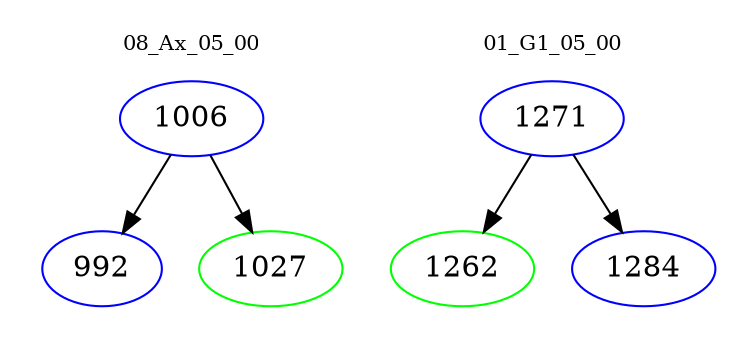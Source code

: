 digraph{
subgraph cluster_0 {
color = white
label = "08_Ax_05_00";
fontsize=10;
T0_1006 [label="1006", color="blue"]
T0_1006 -> T0_992 [color="black"]
T0_992 [label="992", color="blue"]
T0_1006 -> T0_1027 [color="black"]
T0_1027 [label="1027", color="green"]
}
subgraph cluster_1 {
color = white
label = "01_G1_05_00";
fontsize=10;
T1_1271 [label="1271", color="blue"]
T1_1271 -> T1_1262 [color="black"]
T1_1262 [label="1262", color="green"]
T1_1271 -> T1_1284 [color="black"]
T1_1284 [label="1284", color="blue"]
}
}
